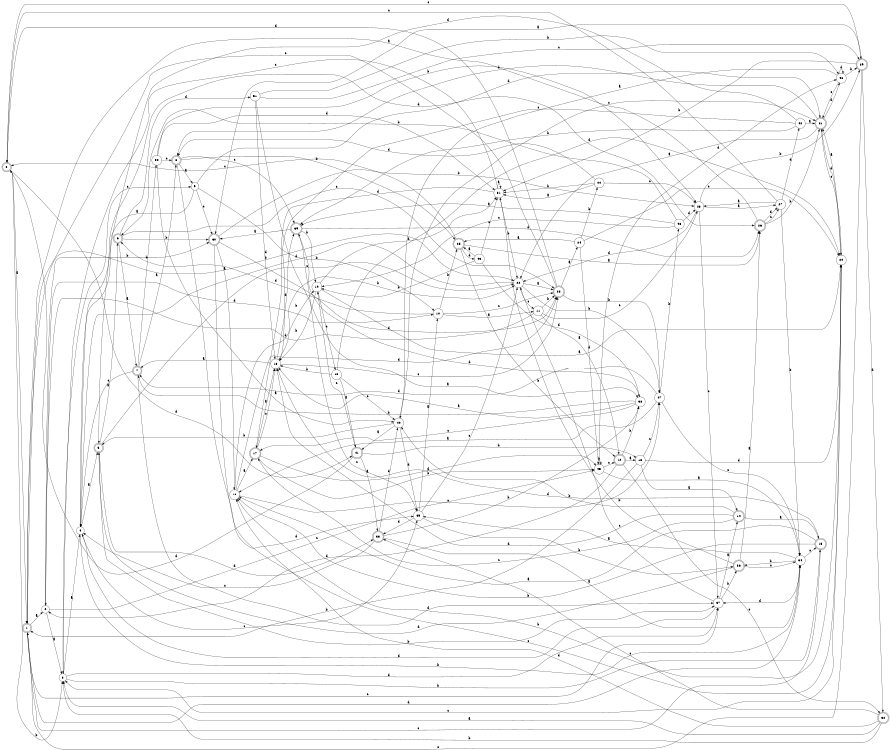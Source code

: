 digraph n42_10 {
__start0 [label="" shape="none"];

rankdir=LR;
size="8,5";

s0 [style="rounded,filled", color="black", fillcolor="white" shape="doublecircle", label="0"];
s1 [style="rounded,filled", color="black", fillcolor="white" shape="doublecircle", label="1"];
s2 [style="filled", color="black", fillcolor="white" shape="circle", label="2"];
s3 [style="filled", color="black", fillcolor="white" shape="circle", label="3"];
s4 [style="filled", color="black", fillcolor="white" shape="circle", label="4"];
s5 [style="rounded,filled", color="black", fillcolor="white" shape="doublecircle", label="5"];
s6 [style="rounded,filled", color="black", fillcolor="white" shape="doublecircle", label="6"];
s7 [style="rounded,filled", color="black", fillcolor="white" shape="doublecircle", label="7"];
s8 [style="rounded,filled", color="black", fillcolor="white" shape="doublecircle", label="8"];
s9 [style="filled", color="black", fillcolor="white" shape="circle", label="9"];
s10 [style="filled", color="black", fillcolor="white" shape="circle", label="10"];
s11 [style="filled", color="black", fillcolor="white" shape="circle", label="11"];
s12 [style="rounded,filled", color="black", fillcolor="white" shape="doublecircle", label="12"];
s13 [style="filled", color="black", fillcolor="white" shape="circle", label="13"];
s14 [style="rounded,filled", color="black", fillcolor="white" shape="doublecircle", label="14"];
s15 [style="rounded,filled", color="black", fillcolor="white" shape="doublecircle", label="15"];
s16 [style="filled", color="black", fillcolor="white" shape="circle", label="16"];
s17 [style="rounded,filled", color="black", fillcolor="white" shape="doublecircle", label="17"];
s18 [style="filled", color="black", fillcolor="white" shape="circle", label="18"];
s19 [style="filled", color="black", fillcolor="white" shape="circle", label="19"];
s20 [style="filled", color="black", fillcolor="white" shape="circle", label="20"];
s21 [style="rounded,filled", color="black", fillcolor="white" shape="doublecircle", label="21"];
s22 [style="filled", color="black", fillcolor="white" shape="circle", label="22"];
s23 [style="rounded,filled", color="black", fillcolor="white" shape="doublecircle", label="23"];
s24 [style="filled", color="black", fillcolor="white" shape="circle", label="24"];
s25 [style="rounded,filled", color="black", fillcolor="white" shape="doublecircle", label="25"];
s26 [style="rounded,filled", color="black", fillcolor="white" shape="doublecircle", label="26"];
s27 [style="filled", color="black", fillcolor="white" shape="circle", label="27"];
s28 [style="filled", color="black", fillcolor="white" shape="circle", label="28"];
s29 [style="rounded,filled", color="black", fillcolor="white" shape="doublecircle", label="29"];
s30 [style="rounded,filled", color="black", fillcolor="white" shape="doublecircle", label="30"];
s31 [style="filled", color="black", fillcolor="white" shape="circle", label="31"];
s32 [style="rounded,filled", color="black", fillcolor="white" shape="doublecircle", label="32"];
s33 [style="rounded,filled", color="black", fillcolor="white" shape="doublecircle", label="33"];
s34 [style="filled", color="black", fillcolor="white" shape="circle", label="34"];
s35 [style="filled", color="black", fillcolor="white" shape="circle", label="35"];
s36 [style="rounded,filled", color="black", fillcolor="white" shape="doublecircle", label="36"];
s37 [style="filled", color="black", fillcolor="white" shape="circle", label="37"];
s38 [style="filled", color="black", fillcolor="white" shape="circle", label="38"];
s39 [style="rounded,filled", color="black", fillcolor="white" shape="doublecircle", label="39"];
s40 [style="filled", color="black", fillcolor="white" shape="circle", label="40"];
s41 [style="rounded,filled", color="black", fillcolor="white" shape="doublecircle", label="41"];
s42 [style="filled", color="black", fillcolor="white" shape="circle", label="42"];
s43 [style="filled", color="black", fillcolor="white" shape="circle", label="43"];
s44 [style="filled", color="black", fillcolor="white" shape="circle", label="44"];
s45 [style="filled", color="black", fillcolor="white" shape="circle", label="45"];
s46 [style="filled", color="black", fillcolor="white" shape="circle", label="46"];
s47 [style="filled", color="black", fillcolor="white" shape="circle", label="47"];
s48 [style="filled", color="black", fillcolor="white" shape="circle", label="48"];
s49 [style="filled", color="black", fillcolor="white" shape="circle", label="49"];
s50 [style="filled", color="black", fillcolor="white" shape="circle", label="50"];
s51 [style="filled", color="black", fillcolor="white" shape="circle", label="51"];
s0 -> s1 [label="a"];
s0 -> s3 [label="b"];
s0 -> s29 [label="c"];
s0 -> s41 [label="d"];
s1 -> s2 [label="a"];
s1 -> s22 [label="b"];
s1 -> s37 [label="c"];
s1 -> s34 [label="d"];
s2 -> s3 [label="a"];
s2 -> s30 [label="b"];
s2 -> s45 [label="c"];
s2 -> s10 [label="d"];
s3 -> s4 [label="a"];
s3 -> s15 [label="b"];
s3 -> s9 [label="c"];
s3 -> s37 [label="d"];
s4 -> s5 [label="a"];
s4 -> s34 [label="b"];
s4 -> s35 [label="c"];
s4 -> s26 [label="d"];
s5 -> s6 [label="a"];
s5 -> s37 [label="b"];
s5 -> s22 [label="c"];
s5 -> s33 [label="d"];
s6 -> s7 [label="a"];
s6 -> s30 [label="b"];
s6 -> s23 [label="c"];
s6 -> s51 [label="d"];
s7 -> s8 [label="a"];
s7 -> s50 [label="b"];
s7 -> s4 [label="c"];
s7 -> s37 [label="d"];
s8 -> s9 [label="a"];
s8 -> s25 [label="b"];
s8 -> s39 [label="c"];
s8 -> s35 [label="d"];
s9 -> s4 [label="a"];
s9 -> s10 [label="b"];
s9 -> s30 [label="c"];
s9 -> s21 [label="d"];
s10 -> s11 [label="a"];
s10 -> s25 [label="b"];
s10 -> s23 [label="c"];
s10 -> s6 [label="d"];
s11 -> s12 [label="a"];
s11 -> s23 [label="b"];
s11 -> s28 [label="c"];
s11 -> s2 [label="d"];
s12 -> s13 [label="a"];
s12 -> s38 [label="b"];
s12 -> s32 [label="c"];
s12 -> s2 [label="d"];
s13 -> s14 [label="a"];
s13 -> s1 [label="b"];
s13 -> s47 [label="c"];
s13 -> s20 [label="d"];
s14 -> s15 [label="a"];
s14 -> s40 [label="b"];
s14 -> s17 [label="c"];
s14 -> s18 [label="d"];
s15 -> s16 [label="a"];
s15 -> s16 [label="b"];
s15 -> s1 [label="c"];
s15 -> s18 [label="d"];
s16 -> s17 [label="a"];
s16 -> s22 [label="b"];
s16 -> s47 [label="c"];
s16 -> s23 [label="d"];
s17 -> s18 [label="a"];
s17 -> s45 [label="b"];
s17 -> s18 [label="c"];
s17 -> s45 [label="d"];
s18 -> s7 [label="a"];
s18 -> s19 [label="b"];
s18 -> s23 [label="c"];
s18 -> s39 [label="d"];
s19 -> s20 [label="a"];
s19 -> s18 [label="b"];
s19 -> s49 [label="c"];
s19 -> s31 [label="d"];
s20 -> s21 [label="a"];
s20 -> s16 [label="b"];
s20 -> s3 [label="c"];
s20 -> s21 [label="d"];
s21 -> s22 [label="a"];
s21 -> s8 [label="b"];
s21 -> s20 [label="c"];
s21 -> s46 [label="d"];
s22 -> s23 [label="a"];
s22 -> s47 [label="b"];
s22 -> s11 [label="c"];
s22 -> s4 [label="d"];
s23 -> s24 [label="a"];
s23 -> s47 [label="b"];
s23 -> s1 [label="c"];
s23 -> s0 [label="d"];
s24 -> s25 [label="a"];
s24 -> s44 [label="b"];
s24 -> s20 [label="c"];
s24 -> s45 [label="d"];
s25 -> s26 [label="a"];
s25 -> s12 [label="b"];
s25 -> s0 [label="c"];
s25 -> s43 [label="d"];
s26 -> s1 [label="a"];
s26 -> s21 [label="b"];
s26 -> s27 [label="c"];
s26 -> s27 [label="d"];
s27 -> s28 [label="a"];
s27 -> s34 [label="b"];
s27 -> s0 [label="c"];
s27 -> s42 [label="d"];
s28 -> s27 [label="a"];
s28 -> s29 [label="b"];
s28 -> s37 [label="c"];
s28 -> s22 [label="d"];
s29 -> s30 [label="a"];
s29 -> s31 [label="b"];
s29 -> s1 [label="c"];
s29 -> s32 [label="d"];
s30 -> s16 [label="a"];
s30 -> s28 [label="b"];
s30 -> s20 [label="c"];
s30 -> s23 [label="d"];
s31 -> s31 [label="a"];
s31 -> s22 [label="b"];
s31 -> s3 [label="c"];
s31 -> s17 [label="d"];
s32 -> s3 [label="a"];
s32 -> s3 [label="b"];
s32 -> s33 [label="c"];
s32 -> s16 [label="d"];
s33 -> s34 [label="a"];
s33 -> s38 [label="b"];
s33 -> s4 [label="c"];
s33 -> s40 [label="d"];
s34 -> s35 [label="a"];
s34 -> s36 [label="b"];
s34 -> s15 [label="c"];
s34 -> s37 [label="d"];
s35 -> s10 [label="a"];
s35 -> s36 [label="b"];
s35 -> s22 [label="c"];
s35 -> s33 [label="d"];
s36 -> s26 [label="a"];
s36 -> s31 [label="b"];
s36 -> s34 [label="c"];
s36 -> s5 [label="d"];
s37 -> s14 [label="a"];
s37 -> s36 [label="b"];
s37 -> s22 [label="c"];
s37 -> s4 [label="d"];
s38 -> s18 [label="a"];
s38 -> s7 [label="b"];
s38 -> s17 [label="c"];
s38 -> s39 [label="d"];
s39 -> s30 [label="a"];
s39 -> s19 [label="b"];
s39 -> s35 [label="c"];
s39 -> s26 [label="d"];
s40 -> s41 [label="a"];
s40 -> s5 [label="b"];
s40 -> s21 [label="c"];
s40 -> s35 [label="d"];
s41 -> s33 [label="a"];
s41 -> s13 [label="b"];
s41 -> s19 [label="c"];
s41 -> s0 [label="d"];
s42 -> s21 [label="a"];
s42 -> s39 [label="b"];
s42 -> s18 [label="c"];
s42 -> s5 [label="d"];
s43 -> s25 [label="a"];
s43 -> s19 [label="b"];
s43 -> s31 [label="c"];
s43 -> s38 [label="d"];
s44 -> s31 [label="a"];
s44 -> s31 [label="b"];
s44 -> s28 [label="c"];
s44 -> s8 [label="d"];
s45 -> s34 [label="a"];
s45 -> s45 [label="b"];
s45 -> s12 [label="c"];
s45 -> s46 [label="d"];
s46 -> s40 [label="a"];
s46 -> s29 [label="b"];
s46 -> s21 [label="c"];
s46 -> s46 [label="d"];
s47 -> s16 [label="a"];
s47 -> s48 [label="b"];
s47 -> s34 [label="c"];
s47 -> s7 [label="d"];
s48 -> s39 [label="a"];
s48 -> s6 [label="b"];
s48 -> s19 [label="c"];
s48 -> s28 [label="d"];
s49 -> s41 [label="a"];
s49 -> s18 [label="b"];
s49 -> s40 [label="c"];
s49 -> s20 [label="d"];
s50 -> s40 [label="a"];
s50 -> s28 [label="b"];
s50 -> s8 [label="c"];
s50 -> s31 [label="d"];
s51 -> s38 [label="a"];
s51 -> s46 [label="b"];
s51 -> s29 [label="c"];
s51 -> s18 [label="d"];

}